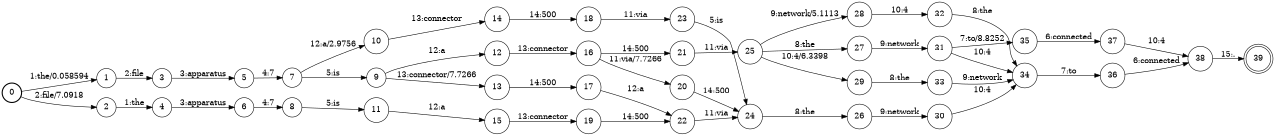 digraph FST {
rankdir = LR;
size = "8.5,11";
label = "";
center = 1;
orientation = Portrait;
ranksep = "0.4";
nodesep = "0.25";
0 [label = "0", shape = circle, style = bold, fontsize = 14]
	0 -> 1 [label = "1:the/0.058594", fontsize = 14];
	0 -> 2 [label = "2:file/7.0918", fontsize = 14];
1 [label = "1", shape = circle, style = solid, fontsize = 14]
	1 -> 3 [label = "2:file", fontsize = 14];
2 [label = "2", shape = circle, style = solid, fontsize = 14]
	2 -> 4 [label = "1:the", fontsize = 14];
3 [label = "3", shape = circle, style = solid, fontsize = 14]
	3 -> 5 [label = "3:apparatus", fontsize = 14];
4 [label = "4", shape = circle, style = solid, fontsize = 14]
	4 -> 6 [label = "3:apparatus", fontsize = 14];
5 [label = "5", shape = circle, style = solid, fontsize = 14]
	5 -> 7 [label = "4:7", fontsize = 14];
6 [label = "6", shape = circle, style = solid, fontsize = 14]
	6 -> 8 [label = "4:7", fontsize = 14];
7 [label = "7", shape = circle, style = solid, fontsize = 14]
	7 -> 9 [label = "5:is", fontsize = 14];
	7 -> 10 [label = "12:a/2.9756", fontsize = 14];
8 [label = "8", shape = circle, style = solid, fontsize = 14]
	8 -> 11 [label = "5:is", fontsize = 14];
9 [label = "9", shape = circle, style = solid, fontsize = 14]
	9 -> 12 [label = "12:a", fontsize = 14];
	9 -> 13 [label = "13:connector/7.7266", fontsize = 14];
10 [label = "10", shape = circle, style = solid, fontsize = 14]
	10 -> 14 [label = "13:connector", fontsize = 14];
11 [label = "11", shape = circle, style = solid, fontsize = 14]
	11 -> 15 [label = "12:a", fontsize = 14];
12 [label = "12", shape = circle, style = solid, fontsize = 14]
	12 -> 16 [label = "13:connector", fontsize = 14];
13 [label = "13", shape = circle, style = solid, fontsize = 14]
	13 -> 17 [label = "14:500", fontsize = 14];
14 [label = "14", shape = circle, style = solid, fontsize = 14]
	14 -> 18 [label = "14:500", fontsize = 14];
15 [label = "15", shape = circle, style = solid, fontsize = 14]
	15 -> 19 [label = "13:connector", fontsize = 14];
16 [label = "16", shape = circle, style = solid, fontsize = 14]
	16 -> 20 [label = "11:via/7.7266", fontsize = 14];
	16 -> 21 [label = "14:500", fontsize = 14];
17 [label = "17", shape = circle, style = solid, fontsize = 14]
	17 -> 22 [label = "12:a", fontsize = 14];
18 [label = "18", shape = circle, style = solid, fontsize = 14]
	18 -> 23 [label = "11:via", fontsize = 14];
19 [label = "19", shape = circle, style = solid, fontsize = 14]
	19 -> 22 [label = "14:500", fontsize = 14];
20 [label = "20", shape = circle, style = solid, fontsize = 14]
	20 -> 24 [label = "14:500", fontsize = 14];
21 [label = "21", shape = circle, style = solid, fontsize = 14]
	21 -> 25 [label = "11:via", fontsize = 14];
22 [label = "22", shape = circle, style = solid, fontsize = 14]
	22 -> 24 [label = "11:via", fontsize = 14];
23 [label = "23", shape = circle, style = solid, fontsize = 14]
	23 -> 24 [label = "5:is", fontsize = 14];
24 [label = "24", shape = circle, style = solid, fontsize = 14]
	24 -> 26 [label = "8:the", fontsize = 14];
25 [label = "25", shape = circle, style = solid, fontsize = 14]
	25 -> 27 [label = "8:the", fontsize = 14];
	25 -> 28 [label = "9:network/5.1113", fontsize = 14];
	25 -> 29 [label = "10:4/6.3398", fontsize = 14];
26 [label = "26", shape = circle, style = solid, fontsize = 14]
	26 -> 30 [label = "9:network", fontsize = 14];
27 [label = "27", shape = circle, style = solid, fontsize = 14]
	27 -> 31 [label = "9:network", fontsize = 14];
28 [label = "28", shape = circle, style = solid, fontsize = 14]
	28 -> 32 [label = "10:4", fontsize = 14];
29 [label = "29", shape = circle, style = solid, fontsize = 14]
	29 -> 33 [label = "8:the", fontsize = 14];
30 [label = "30", shape = circle, style = solid, fontsize = 14]
	30 -> 34 [label = "10:4", fontsize = 14];
31 [label = "31", shape = circle, style = solid, fontsize = 14]
	31 -> 35 [label = "7:to/8.8252", fontsize = 14];
	31 -> 34 [label = "10:4", fontsize = 14];
32 [label = "32", shape = circle, style = solid, fontsize = 14]
	32 -> 34 [label = "8:the", fontsize = 14];
33 [label = "33", shape = circle, style = solid, fontsize = 14]
	33 -> 34 [label = "9:network", fontsize = 14];
34 [label = "34", shape = circle, style = solid, fontsize = 14]
	34 -> 36 [label = "7:to", fontsize = 14];
35 [label = "35", shape = circle, style = solid, fontsize = 14]
	35 -> 37 [label = "6:connected", fontsize = 14];
36 [label = "36", shape = circle, style = solid, fontsize = 14]
	36 -> 38 [label = "6:connected", fontsize = 14];
37 [label = "37", shape = circle, style = solid, fontsize = 14]
	37 -> 38 [label = "10:4", fontsize = 14];
38 [label = "38", shape = circle, style = solid, fontsize = 14]
	38 -> 39 [label = "15:.", fontsize = 14];
39 [label = "39", shape = doublecircle, style = solid, fontsize = 14]
}
